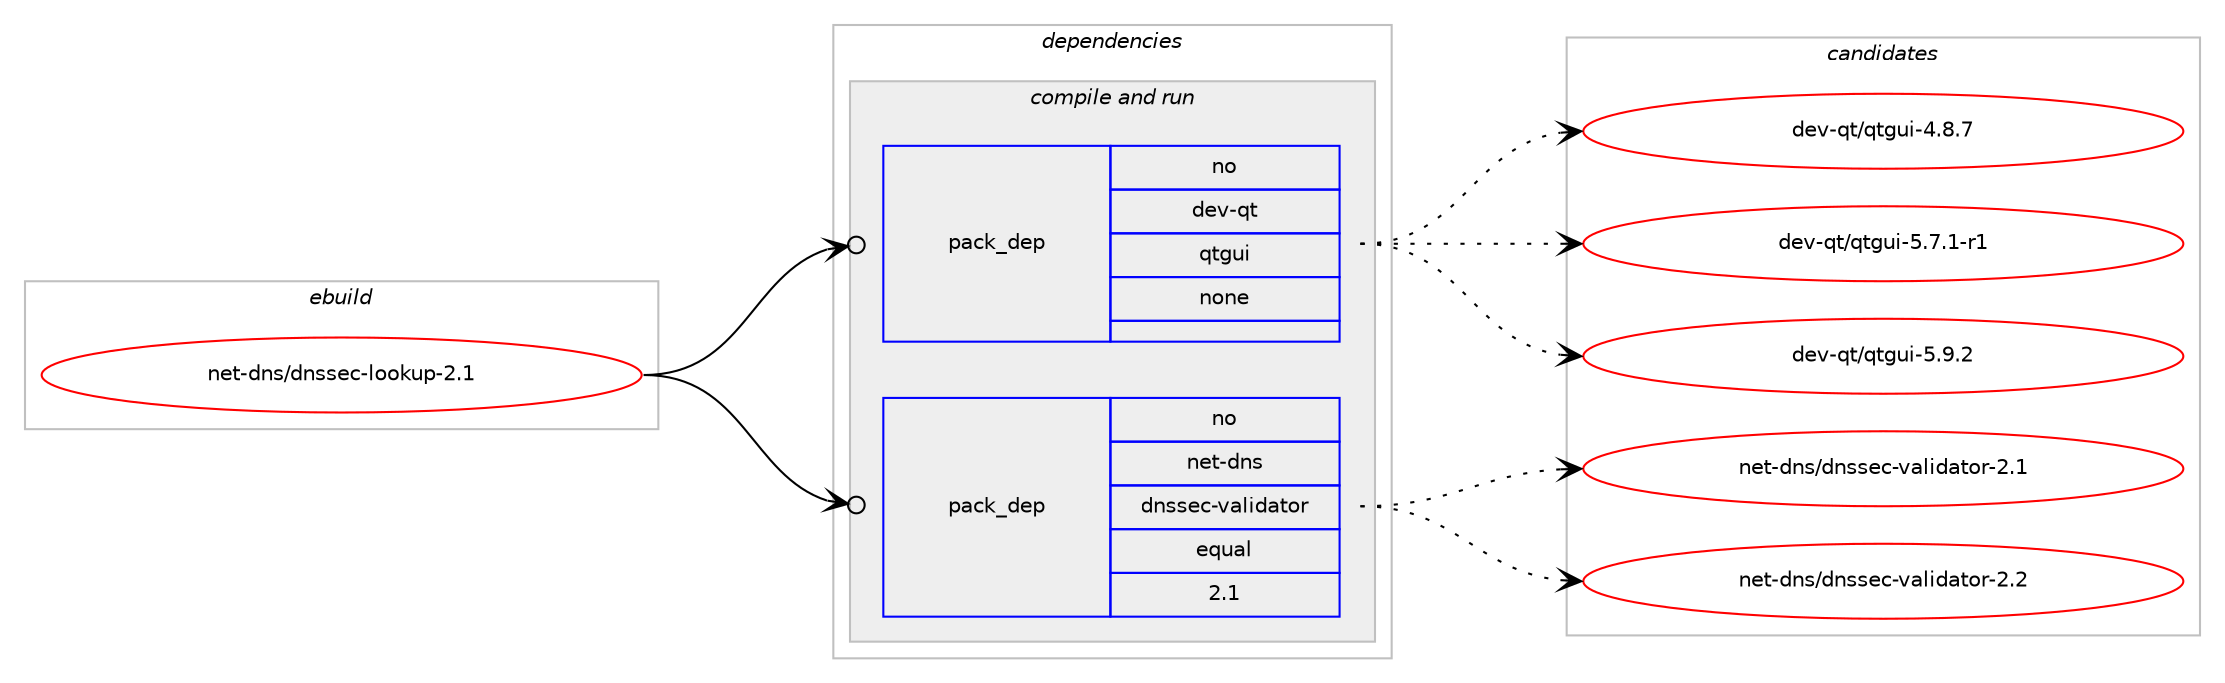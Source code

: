 digraph prolog {

# *************
# Graph options
# *************

newrank=true;
concentrate=true;
compound=true;
graph [rankdir=LR,fontname=Helvetica,fontsize=10,ranksep=1.5];#, ranksep=2.5, nodesep=0.2];
edge  [arrowhead=vee];
node  [fontname=Helvetica,fontsize=10];

# **********
# The ebuild
# **********

subgraph cluster_leftcol {
color=gray;
rank=same;
label=<<i>ebuild</i>>;
id [label="net-dns/dnssec-lookup-2.1", color=red, width=4, href="../net-dns/dnssec-lookup-2.1.svg"];
}

# ****************
# The dependencies
# ****************

subgraph cluster_midcol {
color=gray;
label=<<i>dependencies</i>>;
subgraph cluster_compile {
fillcolor="#eeeeee";
style=filled;
label=<<i>compile</i>>;
}
subgraph cluster_compileandrun {
fillcolor="#eeeeee";
style=filled;
label=<<i>compile and run</i>>;
subgraph pack300163 {
dependency407776 [label=<<TABLE BORDER="0" CELLBORDER="1" CELLSPACING="0" CELLPADDING="4" WIDTH="220"><TR><TD ROWSPAN="6" CELLPADDING="30">pack_dep</TD></TR><TR><TD WIDTH="110">no</TD></TR><TR><TD>dev-qt</TD></TR><TR><TD>qtgui</TD></TR><TR><TD>none</TD></TR><TR><TD></TD></TR></TABLE>>, shape=none, color=blue];
}
id:e -> dependency407776:w [weight=20,style="solid",arrowhead="odotvee"];
subgraph pack300164 {
dependency407777 [label=<<TABLE BORDER="0" CELLBORDER="1" CELLSPACING="0" CELLPADDING="4" WIDTH="220"><TR><TD ROWSPAN="6" CELLPADDING="30">pack_dep</TD></TR><TR><TD WIDTH="110">no</TD></TR><TR><TD>net-dns</TD></TR><TR><TD>dnssec-validator</TD></TR><TR><TD>equal</TD></TR><TR><TD>2.1</TD></TR></TABLE>>, shape=none, color=blue];
}
id:e -> dependency407777:w [weight=20,style="solid",arrowhead="odotvee"];
}
subgraph cluster_run {
fillcolor="#eeeeee";
style=filled;
label=<<i>run</i>>;
}
}

# **************
# The candidates
# **************

subgraph cluster_choices {
rank=same;
color=gray;
label=<<i>candidates</i>>;

subgraph choice300163 {
color=black;
nodesep=1;
choice1001011184511311647113116103117105455246564655 [label="dev-qt/qtgui-4.8.7", color=red, width=4,href="../dev-qt/qtgui-4.8.7.svg"];
choice10010111845113116471131161031171054553465546494511449 [label="dev-qt/qtgui-5.7.1-r1", color=red, width=4,href="../dev-qt/qtgui-5.7.1-r1.svg"];
choice1001011184511311647113116103117105455346574650 [label="dev-qt/qtgui-5.9.2", color=red, width=4,href="../dev-qt/qtgui-5.9.2.svg"];
dependency407776:e -> choice1001011184511311647113116103117105455246564655:w [style=dotted,weight="100"];
dependency407776:e -> choice10010111845113116471131161031171054553465546494511449:w [style=dotted,weight="100"];
dependency407776:e -> choice1001011184511311647113116103117105455346574650:w [style=dotted,weight="100"];
}
subgraph choice300164 {
color=black;
nodesep=1;
choice11010111645100110115471001101151151019945118971081051009711611111445504649 [label="net-dns/dnssec-validator-2.1", color=red, width=4,href="../net-dns/dnssec-validator-2.1.svg"];
choice11010111645100110115471001101151151019945118971081051009711611111445504650 [label="net-dns/dnssec-validator-2.2", color=red, width=4,href="../net-dns/dnssec-validator-2.2.svg"];
dependency407777:e -> choice11010111645100110115471001101151151019945118971081051009711611111445504649:w [style=dotted,weight="100"];
dependency407777:e -> choice11010111645100110115471001101151151019945118971081051009711611111445504650:w [style=dotted,weight="100"];
}
}

}
